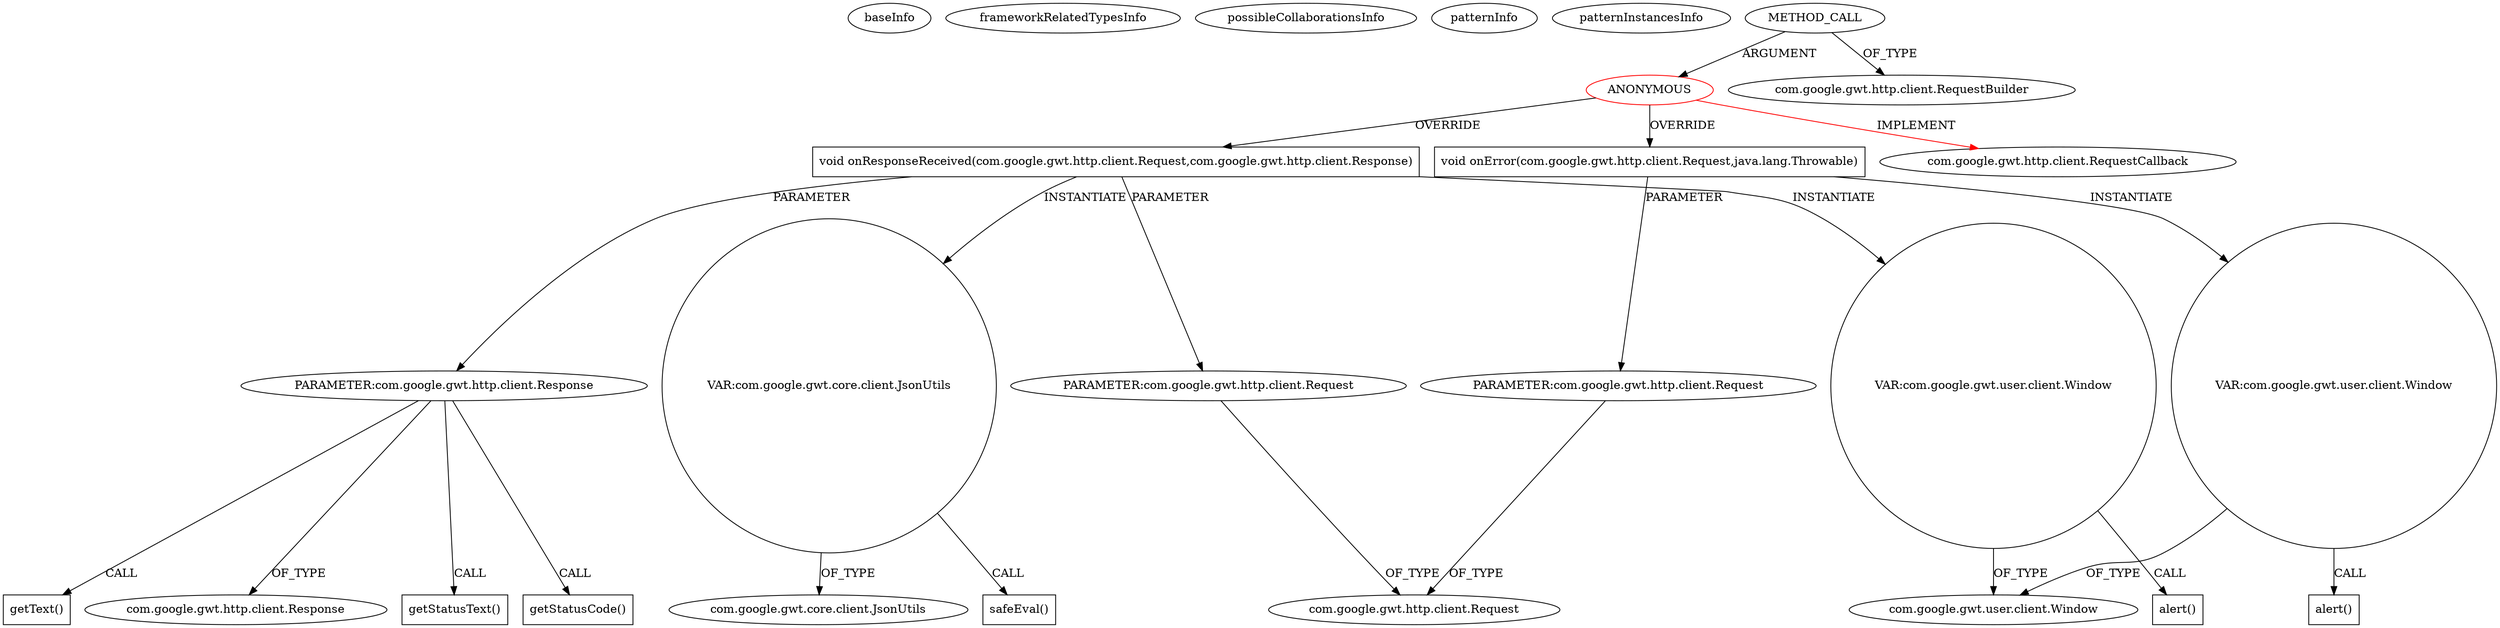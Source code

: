 digraph {
baseInfo[graphId=430,category="pattern",isAnonymous=true,possibleRelation=false]
frameworkRelatedTypesInfo[0="com.google.gwt.http.client.RequestCallback"]
possibleCollaborationsInfo[]
patternInfo[frequency=2.0,patternRootClient=0]
patternInstancesInfo[0="bahkified-Test~/bahkified-Test/Test-master/src/main/java/com/blargh/AanP/client/model/Item.java~void addItem(int,main.java.com.blargh.AanP.client.model.Item.ItemCallback)~794",1="bahkified-Test~/bahkified-Test/Test-master/src/main/java/com/blargh/AanP/client/model/Items.java~void retrieveItems(main.java.com.blargh.AanP.client.model.ItemListCallback)~796"]
7[label="PARAMETER:com.google.gwt.http.client.Response",vertexType="PARAMETER_DECLARATION",isFrameworkType=false]
15[label="getText()",vertexType="INSIDE_CALL",isFrameworkType=false,shape=box]
8[label="com.google.gwt.http.client.Response",vertexType="FRAMEWORK_CLASS_TYPE",isFrameworkType=false]
20[label="getStatusText()",vertexType="INSIDE_CALL",isFrameworkType=false,shape=box]
10[label="getStatusCode()",vertexType="INSIDE_CALL",isFrameworkType=false,shape=box]
4[label="void onResponseReceived(com.google.gwt.http.client.Request,com.google.gwt.http.client.Response)",vertexType="OVERRIDING_METHOD_DECLARATION",isFrameworkType=false,shape=box]
11[label="VAR:com.google.gwt.core.client.JsonUtils",vertexType="VARIABLE_EXPRESION",isFrameworkType=false,shape=circle]
0[label="ANONYMOUS",vertexType="ROOT_ANONYMOUS_DECLARATION",isFrameworkType=false,color=red]
2[label="METHOD_CALL",vertexType="OUTSIDE_CALL",isFrameworkType=false]
1[label="com.google.gwt.http.client.RequestCallback",vertexType="FRAMEWORK_INTERFACE_TYPE",isFrameworkType=false]
5[label="PARAMETER:com.google.gwt.http.client.Request",vertexType="PARAMETER_DECLARATION",isFrameworkType=false]
3[label="com.google.gwt.http.client.RequestBuilder",vertexType="FRAMEWORK_CLASS_TYPE",isFrameworkType=false]
16[label="VAR:com.google.gwt.user.client.Window",vertexType="VARIABLE_EXPRESION",isFrameworkType=false,shape=circle]
17[label="alert()",vertexType="INSIDE_CALL",isFrameworkType=false,shape=box]
18[label="com.google.gwt.user.client.Window",vertexType="FRAMEWORK_CLASS_TYPE",isFrameworkType=false]
30[label="VAR:com.google.gwt.user.client.Window",vertexType="VARIABLE_EXPRESION",isFrameworkType=false,shape=circle]
31[label="alert()",vertexType="INSIDE_CALL",isFrameworkType=false,shape=box]
13[label="com.google.gwt.core.client.JsonUtils",vertexType="FRAMEWORK_CLASS_TYPE",isFrameworkType=false]
27[label="void onError(com.google.gwt.http.client.Request,java.lang.Throwable)",vertexType="OVERRIDING_METHOD_DECLARATION",isFrameworkType=false,shape=box]
28[label="PARAMETER:com.google.gwt.http.client.Request",vertexType="PARAMETER_DECLARATION",isFrameworkType=false]
12[label="safeEval()",vertexType="INSIDE_CALL",isFrameworkType=false,shape=box]
6[label="com.google.gwt.http.client.Request",vertexType="FRAMEWORK_CLASS_TYPE",isFrameworkType=false]
2->0[label="ARGUMENT"]
27->30[label="INSTANTIATE"]
4->5[label="PARAMETER"]
2->3[label="OF_TYPE"]
16->17[label="CALL"]
4->16[label="INSTANTIATE"]
7->15[label="CALL"]
27->28[label="PARAMETER"]
11->13[label="OF_TYPE"]
7->10[label="CALL"]
0->1[label="IMPLEMENT",color=red]
30->18[label="OF_TYPE"]
11->12[label="CALL"]
0->27[label="OVERRIDE"]
7->8[label="OF_TYPE"]
0->4[label="OVERRIDE"]
28->6[label="OF_TYPE"]
4->11[label="INSTANTIATE"]
16->18[label="OF_TYPE"]
4->7[label="PARAMETER"]
7->20[label="CALL"]
5->6[label="OF_TYPE"]
30->31[label="CALL"]
}
